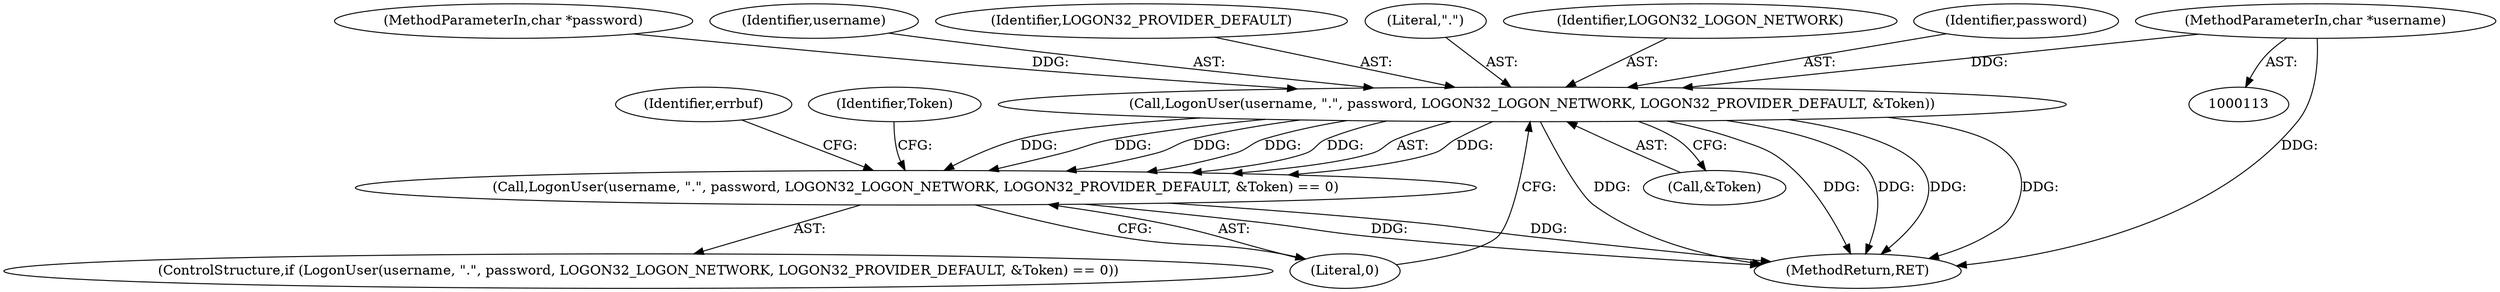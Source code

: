 digraph "0_libpcap_484d60cbf7ca4ec758c3cbb8a82d68b244a78d58@pointer" {
"1000114" [label="(MethodParameterIn,char *username)"];
"1000123" [label="(Call,LogonUser(username, \".\", password, LOGON32_LOGON_NETWORK, LOGON32_PROVIDER_DEFAULT, &Token))"];
"1000122" [label="(Call,LogonUser(username, \".\", password, LOGON32_LOGON_NETWORK, LOGON32_PROVIDER_DEFAULT, &Token) == 0)"];
"1000185" [label="(MethodReturn,RET)"];
"1000129" [label="(Call,&Token)"];
"1000122" [label="(Call,LogonUser(username, \".\", password, LOGON32_LOGON_NETWORK, LOGON32_PROVIDER_DEFAULT, &Token) == 0)"];
"1000114" [label="(MethodParameterIn,char *username)"];
"1000123" [label="(Call,LogonUser(username, \".\", password, LOGON32_LOGON_NETWORK, LOGON32_PROVIDER_DEFAULT, &Token))"];
"1000126" [label="(Identifier,password)"];
"1000115" [label="(MethodParameterIn,char *password)"];
"1000134" [label="(Identifier,errbuf)"];
"1000124" [label="(Identifier,username)"];
"1000128" [label="(Identifier,LOGON32_PROVIDER_DEFAULT)"];
"1000125" [label="(Literal,\".\")"];
"1000127" [label="(Identifier,LOGON32_LOGON_NETWORK)"];
"1000160" [label="(Identifier,Token)"];
"1000121" [label="(ControlStructure,if (LogonUser(username, \".\", password, LOGON32_LOGON_NETWORK, LOGON32_PROVIDER_DEFAULT, &Token) == 0))"];
"1000131" [label="(Literal,0)"];
"1000114" -> "1000113"  [label="AST: "];
"1000114" -> "1000185"  [label="DDG: "];
"1000114" -> "1000123"  [label="DDG: "];
"1000123" -> "1000122"  [label="AST: "];
"1000123" -> "1000129"  [label="CFG: "];
"1000124" -> "1000123"  [label="AST: "];
"1000125" -> "1000123"  [label="AST: "];
"1000126" -> "1000123"  [label="AST: "];
"1000127" -> "1000123"  [label="AST: "];
"1000128" -> "1000123"  [label="AST: "];
"1000129" -> "1000123"  [label="AST: "];
"1000131" -> "1000123"  [label="CFG: "];
"1000123" -> "1000185"  [label="DDG: "];
"1000123" -> "1000185"  [label="DDG: "];
"1000123" -> "1000185"  [label="DDG: "];
"1000123" -> "1000185"  [label="DDG: "];
"1000123" -> "1000185"  [label="DDG: "];
"1000123" -> "1000122"  [label="DDG: "];
"1000123" -> "1000122"  [label="DDG: "];
"1000123" -> "1000122"  [label="DDG: "];
"1000123" -> "1000122"  [label="DDG: "];
"1000123" -> "1000122"  [label="DDG: "];
"1000123" -> "1000122"  [label="DDG: "];
"1000115" -> "1000123"  [label="DDG: "];
"1000122" -> "1000121"  [label="AST: "];
"1000122" -> "1000131"  [label="CFG: "];
"1000131" -> "1000122"  [label="AST: "];
"1000134" -> "1000122"  [label="CFG: "];
"1000160" -> "1000122"  [label="CFG: "];
"1000122" -> "1000185"  [label="DDG: "];
"1000122" -> "1000185"  [label="DDG: "];
}
